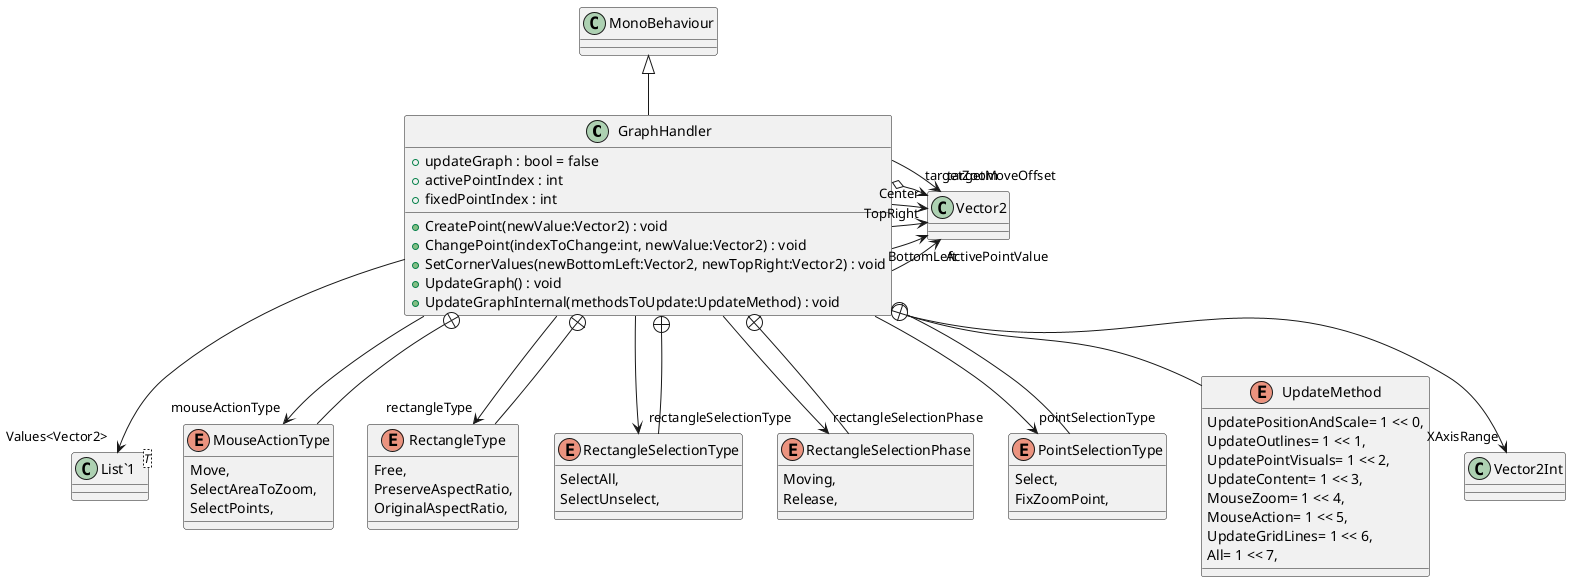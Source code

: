 @startuml
class GraphHandler {
    + CreatePoint(newValue:Vector2) : void
    + ChangePoint(indexToChange:int, newValue:Vector2) : void
    + SetCornerValues(newBottomLeft:Vector2, newTopRight:Vector2) : void
    + UpdateGraph() : void
    + updateGraph : bool = false
    + activePointIndex : int
    + fixedPointIndex : int
    + UpdateGraphInternal(methodsToUpdate:UpdateMethod) : void
}
class "List`1"<T> {
}
enum MouseActionType {
    Move,
    SelectAreaToZoom,
    SelectPoints,
}
enum RectangleType {
    Free,
    PreserveAspectRatio,
    OriginalAspectRatio,
}
enum RectangleSelectionType {
    SelectAll,
    SelectUnselect,
}
enum RectangleSelectionPhase {
    Moving,
    Release,
}
enum PointSelectionType {
    Select,
    FixZoomPoint,
}
enum UpdateMethod {
    UpdatePositionAndScale= 1 << 0,
    UpdateOutlines= 1 << 1,
    UpdatePointVisuals= 1 << 2,
    UpdateContent= 1 << 3,
    MouseZoom= 1 << 4,
    MouseAction= 1 << 5,
    UpdateGridLines= 1 << 6,
    All= 1 << 7,
}
MonoBehaviour <|-- GraphHandler
GraphHandler --> "Values<Vector2>" "List`1"
GraphHandler --> "XAxisRange" Vector2Int
GraphHandler --> "ActivePointValue" Vector2
GraphHandler --> "BottomLeft" Vector2
GraphHandler --> "TopRight" Vector2
GraphHandler --> "Center" Vector2
GraphHandler --> "mouseActionType" MouseActionType
GraphHandler --> "rectangleType" RectangleType
GraphHandler --> "rectangleSelectionType" RectangleSelectionType
GraphHandler --> "rectangleSelectionPhase" RectangleSelectionPhase
GraphHandler --> "pointSelectionType" PointSelectionType
GraphHandler o-> "targetZoom" Vector2
GraphHandler --> "targetMoveOffset" Vector2
GraphHandler +-- MouseActionType
GraphHandler +-- RectangleType
GraphHandler +-- RectangleSelectionType
GraphHandler +-- RectangleSelectionPhase
GraphHandler +-- PointSelectionType
GraphHandler +-- UpdateMethod
@enduml
